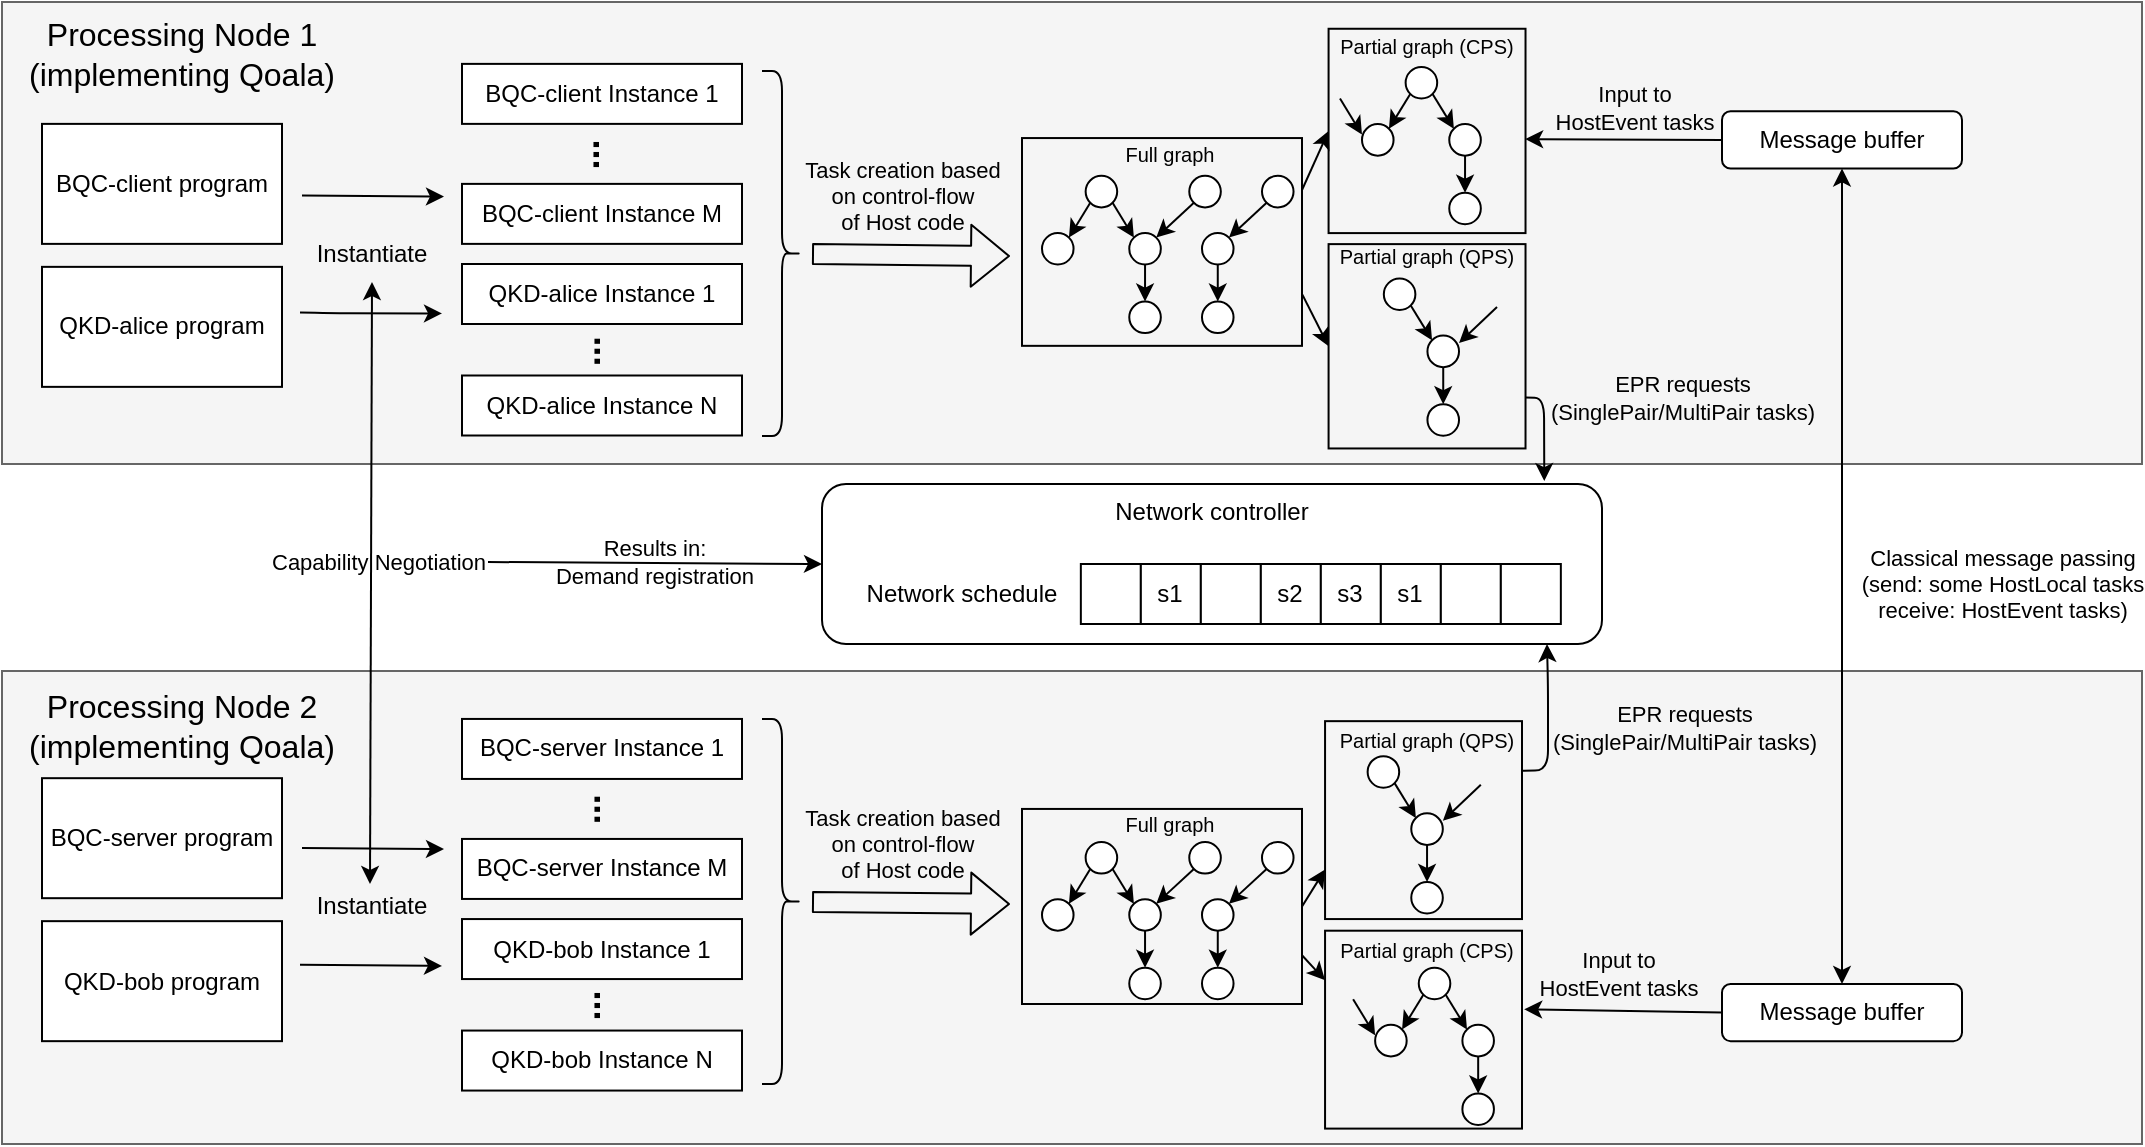 <mxfile scale="4" border="0">
    <diagram id="UjEy1tvKtEId8G43TPER" name="Page-1">
        <mxGraphModel dx="1253" dy="926" grid="1" gridSize="10" guides="1" tooltips="1" connect="1" arrows="1" fold="1" page="1" pageScale="1" pageWidth="850" pageHeight="1100" background="#ffffff" math="0" shadow="0">
            <root>
                <mxCell id="0"/>
                <mxCell id="1" parent="0"/>
                <mxCell id="115" value="" style="rounded=0;whiteSpace=wrap;html=1;fillColor=#f5f5f5;fontColor=#333333;strokeColor=#666666;" parent="1" vertex="1">
                    <mxGeometry x="80" y="393.5" width="1070" height="236.5" as="geometry"/>
                </mxCell>
                <mxCell id="114" value="" style="rounded=0;whiteSpace=wrap;html=1;fillColor=#f5f5f5;fontColor=#333333;strokeColor=#666666;" parent="1" vertex="1">
                    <mxGeometry x="80" y="59" width="1070" height="231" as="geometry"/>
                </mxCell>
                <mxCell id="2" value="BQC-client program" style="rounded=0;whiteSpace=wrap;html=1;" parent="1" vertex="1">
                    <mxGeometry x="100" y="119.94" width="120" height="60" as="geometry"/>
                </mxCell>
                <mxCell id="4" value="Capability Negotiation" style="endArrow=classic;startArrow=classic;html=1;labelBackgroundColor=none;" parent="1" edge="1">
                    <mxGeometry x="0.07" y="-3" width="50" height="50" relative="1" as="geometry">
                        <mxPoint x="264" y="500" as="sourcePoint"/>
                        <mxPoint x="265" y="199" as="targetPoint"/>
                        <mxPoint as="offset"/>
                    </mxGeometry>
                </mxCell>
                <mxCell id="5" value="BQC-client Instance 1" style="rounded=0;whiteSpace=wrap;html=1;" parent="1" vertex="1">
                    <mxGeometry x="310" y="89.94" width="140" height="30" as="geometry"/>
                </mxCell>
                <mxCell id="7" value="BQC-client Instance M" style="rounded=0;whiteSpace=wrap;html=1;" parent="1" vertex="1">
                    <mxGeometry x="310" y="149.94" width="140" height="30" as="geometry"/>
                </mxCell>
                <mxCell id="23" value="" style="ellipse;whiteSpace=wrap;html=1;aspect=fixed;fontSize=20;" parent="1" vertex="1">
                    <mxGeometry x="621.818" y="145.92" width="15.779" height="15.779" as="geometry"/>
                </mxCell>
                <mxCell id="24" value="" style="ellipse;whiteSpace=wrap;html=1;aspect=fixed;fontSize=20;" parent="1" vertex="1">
                    <mxGeometry x="600" y="174.491" width="15.779" height="15.779" as="geometry"/>
                </mxCell>
                <mxCell id="25" style="edgeStyle=none;html=1;exitX=0;exitY=1;exitDx=0;exitDy=0;entryX=1;entryY=0;entryDx=0;entryDy=0;fontSize=20;" parent="1" source="23" target="24" edge="1">
                    <mxGeometry relative="1" as="geometry"/>
                </mxCell>
                <mxCell id="26" value="" style="ellipse;whiteSpace=wrap;html=1;aspect=fixed;fontSize=20;" parent="1" vertex="1">
                    <mxGeometry x="643.636" y="174.491" width="15.779" height="15.779" as="geometry"/>
                </mxCell>
                <mxCell id="27" style="edgeStyle=none;html=1;exitX=1;exitY=1;exitDx=0;exitDy=0;entryX=0;entryY=0;entryDx=0;entryDy=0;fontSize=20;" parent="1" source="23" target="26" edge="1">
                    <mxGeometry relative="1" as="geometry"/>
                </mxCell>
                <mxCell id="28" style="edgeStyle=none;html=1;exitX=0;exitY=1;exitDx=0;exitDy=0;entryX=1;entryY=0;entryDx=0;entryDy=0;fontSize=20;" parent="1" source="29" target="26" edge="1">
                    <mxGeometry relative="1" as="geometry"/>
                </mxCell>
                <mxCell id="29" value="" style="ellipse;whiteSpace=wrap;html=1;aspect=fixed;fontSize=20;" parent="1" vertex="1">
                    <mxGeometry x="673.636" y="145.92" width="15.779" height="15.779" as="geometry"/>
                </mxCell>
                <mxCell id="30" value="" style="ellipse;whiteSpace=wrap;html=1;aspect=fixed;fontSize=20;" parent="1" vertex="1">
                    <mxGeometry x="643.636" y="208.777" width="15.779" height="15.779" as="geometry"/>
                </mxCell>
                <mxCell id="31" style="edgeStyle=none;html=1;exitX=0.5;exitY=1;exitDx=0;exitDy=0;entryX=0.5;entryY=0;entryDx=0;entryDy=0;fontSize=20;" parent="1" source="26" target="30" edge="1">
                    <mxGeometry relative="1" as="geometry"/>
                </mxCell>
                <mxCell id="33" value="" style="ellipse;whiteSpace=wrap;html=1;aspect=fixed;fontSize=20;" parent="1" vertex="1">
                    <mxGeometry x="679.996" y="174.491" width="15.779" height="15.779" as="geometry"/>
                </mxCell>
                <mxCell id="34" style="edgeStyle=none;html=1;exitX=0;exitY=1;exitDx=0;exitDy=0;entryX=1;entryY=0;entryDx=0;entryDy=0;fontSize=20;" parent="1" source="35" target="33" edge="1">
                    <mxGeometry relative="1" as="geometry"/>
                </mxCell>
                <mxCell id="35" value="" style="ellipse;whiteSpace=wrap;html=1;aspect=fixed;fontSize=20;" parent="1" vertex="1">
                    <mxGeometry x="709.996" y="145.92" width="15.779" height="15.779" as="geometry"/>
                </mxCell>
                <mxCell id="36" value="" style="ellipse;whiteSpace=wrap;html=1;aspect=fixed;fontSize=20;" parent="1" vertex="1">
                    <mxGeometry x="679.996" y="208.777" width="15.779" height="15.779" as="geometry"/>
                </mxCell>
                <mxCell id="37" style="edgeStyle=none;html=1;exitX=0.5;exitY=1;exitDx=0;exitDy=0;fontSize=20;" parent="1" source="33" target="36" edge="1">
                    <mxGeometry relative="1" as="geometry"/>
                </mxCell>
                <mxCell id="45" value="" style="ellipse;whiteSpace=wrap;html=1;aspect=fixed;fontSize=20;" parent="1" vertex="1">
                    <mxGeometry x="781.818" y="91.49" width="15.779" height="15.779" as="geometry"/>
                </mxCell>
                <mxCell id="46" value="" style="ellipse;whiteSpace=wrap;html=1;aspect=fixed;fontSize=20;" parent="1" vertex="1">
                    <mxGeometry x="760" y="120.061" width="15.779" height="15.779" as="geometry"/>
                </mxCell>
                <mxCell id="47" style="edgeStyle=none;html=1;exitX=0;exitY=1;exitDx=0;exitDy=0;entryX=1;entryY=0;entryDx=0;entryDy=0;fontSize=20;" parent="1" source="45" target="46" edge="1">
                    <mxGeometry relative="1" as="geometry"/>
                </mxCell>
                <mxCell id="48" value="" style="ellipse;whiteSpace=wrap;html=1;aspect=fixed;fontSize=20;" parent="1" vertex="1">
                    <mxGeometry x="803.636" y="120.061" width="15.779" height="15.779" as="geometry"/>
                </mxCell>
                <mxCell id="49" style="edgeStyle=none;html=1;exitX=1;exitY=1;exitDx=0;exitDy=0;entryX=0;entryY=0;entryDx=0;entryDy=0;fontSize=20;" parent="1" source="45" target="48" edge="1">
                    <mxGeometry relative="1" as="geometry"/>
                </mxCell>
                <mxCell id="50" value="" style="ellipse;whiteSpace=wrap;html=1;aspect=fixed;fontSize=20;" parent="1" vertex="1">
                    <mxGeometry x="803.636" y="154.347" width="15.779" height="15.779" as="geometry"/>
                </mxCell>
                <mxCell id="51" style="edgeStyle=none;html=1;exitX=0.5;exitY=1;exitDx=0;exitDy=0;entryX=0.5;entryY=0;entryDx=0;entryDy=0;fontSize=20;" parent="1" source="48" target="50" edge="1">
                    <mxGeometry relative="1" as="geometry"/>
                </mxCell>
                <mxCell id="52" value="" style="ellipse;whiteSpace=wrap;html=1;aspect=fixed;fontSize=20;" parent="1" vertex="1">
                    <mxGeometry x="770.908" y="197.23" width="15.779" height="15.779" as="geometry"/>
                </mxCell>
                <mxCell id="53" value="" style="ellipse;whiteSpace=wrap;html=1;aspect=fixed;fontSize=20;" parent="1" vertex="1">
                    <mxGeometry x="792.726" y="225.801" width="15.779" height="15.779" as="geometry"/>
                </mxCell>
                <mxCell id="54" style="edgeStyle=none;html=1;exitX=1;exitY=1;exitDx=0;exitDy=0;entryX=0;entryY=0;entryDx=0;entryDy=0;fontSize=20;" parent="1" source="52" target="53" edge="1">
                    <mxGeometry relative="1" as="geometry"/>
                </mxCell>
                <mxCell id="55" value="" style="ellipse;whiteSpace=wrap;html=1;aspect=fixed;fontSize=20;" parent="1" vertex="1">
                    <mxGeometry x="792.726" y="260.087" width="15.779" height="15.779" as="geometry"/>
                </mxCell>
                <mxCell id="56" style="edgeStyle=none;html=1;exitX=0.5;exitY=1;exitDx=0;exitDy=0;entryX=0.5;entryY=0;entryDx=0;entryDy=0;fontSize=20;" parent="1" source="53" target="55" edge="1">
                    <mxGeometry relative="1" as="geometry"/>
                </mxCell>
                <mxCell id="57" style="edgeStyle=none;html=1;exitX=0;exitY=1;exitDx=0;exitDy=0;entryX=1;entryY=0;entryDx=0;entryDy=0;fontSize=20;" parent="1" edge="1">
                    <mxGeometry relative="1" as="geometry">
                        <mxPoint x="827.51" y="211.55" as="sourcePoint"/>
                        <mxPoint x="808.51" y="229.55" as="targetPoint"/>
                    </mxGeometry>
                </mxCell>
                <mxCell id="59" style="edgeStyle=none;html=1;exitX=1;exitY=1;exitDx=0;exitDy=0;entryX=0;entryY=0;entryDx=0;entryDy=0;fontSize=20;" parent="1" edge="1">
                    <mxGeometry relative="1" as="geometry">
                        <mxPoint x="749" y="107.27" as="sourcePoint"/>
                        <mxPoint x="760" y="125.27" as="targetPoint"/>
                    </mxGeometry>
                </mxCell>
                <mxCell id="60" value="Classical message passing&lt;br&gt;(send: some HostLocal tasks&lt;br&gt;receive: HostEvent tasks)" style="endArrow=classic;startArrow=classic;html=1;entryX=0.5;entryY=1;entryDx=0;entryDy=0;exitX=0.5;exitY=0;exitDx=0;exitDy=0;labelBackgroundColor=none;" parent="1" source="63" target="61" edge="1">
                    <mxGeometry x="-0.019" y="-80" width="50" height="50" relative="1" as="geometry">
                        <mxPoint x="940" y="410" as="sourcePoint"/>
                        <mxPoint x="859.58" y="230" as="targetPoint"/>
                        <mxPoint as="offset"/>
                    </mxGeometry>
                </mxCell>
                <mxCell id="62" value="Input to &lt;br&gt;HostEvent tasks" style="edgeStyle=none;html=1;exitX=0;exitY=0.5;exitDx=0;exitDy=0;labelBackgroundColor=none;entryX=0.998;entryY=0.54;entryDx=0;entryDy=0;entryPerimeter=0;" parent="1" source="61" edge="1" target="156">
                    <mxGeometry x="-0.11" y="-16" relative="1" as="geometry">
                        <mxPoint x="860" y="127.55" as="targetPoint"/>
                        <mxPoint as="offset"/>
                    </mxGeometry>
                </mxCell>
                <mxCell id="61" value="Message buffer" style="rounded=1;whiteSpace=wrap;html=1;" parent="1" vertex="1">
                    <mxGeometry x="940" y="113.66" width="120" height="28.58" as="geometry"/>
                </mxCell>
                <mxCell id="63" value="Message buffer" style="rounded=1;whiteSpace=wrap;html=1;" parent="1" vertex="1">
                    <mxGeometry x="940" y="550" width="120" height="28.58" as="geometry"/>
                </mxCell>
                <mxCell id="67" value="Network controller" style="rounded=1;whiteSpace=wrap;html=1;verticalAlign=top;" parent="1" vertex="1">
                    <mxGeometry x="490" y="300" width="390" height="80" as="geometry"/>
                </mxCell>
                <mxCell id="68" value="Results in:&lt;br&gt;Demand registration" style="endArrow=classic;html=1;labelBackgroundColor=none;" parent="1" edge="1">
                    <mxGeometry width="50" height="50" relative="1" as="geometry">
                        <mxPoint x="323" y="339" as="sourcePoint"/>
                        <mxPoint x="490" y="340" as="targetPoint"/>
                        <mxPoint as="offset"/>
                    </mxGeometry>
                </mxCell>
                <mxCell id="70" value="" style="group" parent="1" vertex="1" connectable="0">
                    <mxGeometry x="619.42" y="340" width="240" height="30" as="geometry"/>
                </mxCell>
                <mxCell id="71" value="" style="rounded=0;whiteSpace=wrap;html=1;" parent="70" vertex="1">
                    <mxGeometry width="30" height="30" as="geometry"/>
                </mxCell>
                <mxCell id="72" value="s1" style="rounded=0;whiteSpace=wrap;html=1;" parent="70" vertex="1">
                    <mxGeometry x="30" width="30" height="30" as="geometry"/>
                </mxCell>
                <mxCell id="73" value="" style="rounded=0;whiteSpace=wrap;html=1;" parent="70" vertex="1">
                    <mxGeometry x="60" width="30" height="30" as="geometry"/>
                </mxCell>
                <mxCell id="74" value="s2" style="rounded=0;whiteSpace=wrap;html=1;" parent="70" vertex="1">
                    <mxGeometry x="90" width="30" height="30" as="geometry"/>
                </mxCell>
                <mxCell id="75" value="s3" style="rounded=0;whiteSpace=wrap;html=1;" parent="70" vertex="1">
                    <mxGeometry x="120" width="30" height="30" as="geometry"/>
                </mxCell>
                <mxCell id="76" value="s1" style="rounded=0;whiteSpace=wrap;html=1;" parent="70" vertex="1">
                    <mxGeometry x="150" width="30" height="30" as="geometry"/>
                </mxCell>
                <mxCell id="77" value="" style="rounded=0;whiteSpace=wrap;html=1;" parent="70" vertex="1">
                    <mxGeometry x="180" width="30" height="30" as="geometry"/>
                </mxCell>
                <mxCell id="78" value="" style="rounded=0;whiteSpace=wrap;html=1;" parent="70" vertex="1">
                    <mxGeometry x="210" width="30" height="30" as="geometry"/>
                </mxCell>
                <mxCell id="79" value="Network schedule" style="text;html=1;strokeColor=none;fillColor=none;align=center;verticalAlign=middle;whiteSpace=wrap;rounded=0;" parent="1" vertex="1">
                    <mxGeometry x="510" y="340" width="100" height="30" as="geometry"/>
                </mxCell>
                <mxCell id="81" value="" style="ellipse;whiteSpace=wrap;html=1;aspect=fixed;fontSize=20;" parent="1" vertex="1">
                    <mxGeometry x="621.818" y="479" width="15.779" height="15.779" as="geometry"/>
                </mxCell>
                <mxCell id="82" value="" style="ellipse;whiteSpace=wrap;html=1;aspect=fixed;fontSize=20;" parent="1" vertex="1">
                    <mxGeometry x="600" y="507.571" width="15.779" height="15.779" as="geometry"/>
                </mxCell>
                <mxCell id="83" style="edgeStyle=none;html=1;exitX=0;exitY=1;exitDx=0;exitDy=0;entryX=1;entryY=0;entryDx=0;entryDy=0;fontSize=20;" parent="1" source="81" target="82" edge="1">
                    <mxGeometry relative="1" as="geometry"/>
                </mxCell>
                <mxCell id="84" value="" style="ellipse;whiteSpace=wrap;html=1;aspect=fixed;fontSize=20;" parent="1" vertex="1">
                    <mxGeometry x="643.636" y="507.571" width="15.779" height="15.779" as="geometry"/>
                </mxCell>
                <mxCell id="85" style="edgeStyle=none;html=1;exitX=1;exitY=1;exitDx=0;exitDy=0;entryX=0;entryY=0;entryDx=0;entryDy=0;fontSize=20;" parent="1" source="81" target="84" edge="1">
                    <mxGeometry relative="1" as="geometry"/>
                </mxCell>
                <mxCell id="86" style="edgeStyle=none;html=1;exitX=0;exitY=1;exitDx=0;exitDy=0;entryX=1;entryY=0;entryDx=0;entryDy=0;fontSize=20;" parent="1" source="87" target="84" edge="1">
                    <mxGeometry relative="1" as="geometry"/>
                </mxCell>
                <mxCell id="87" value="" style="ellipse;whiteSpace=wrap;html=1;aspect=fixed;fontSize=20;" parent="1" vertex="1">
                    <mxGeometry x="673.636" y="479" width="15.779" height="15.779" as="geometry"/>
                </mxCell>
                <mxCell id="88" value="" style="ellipse;whiteSpace=wrap;html=1;aspect=fixed;fontSize=20;" parent="1" vertex="1">
                    <mxGeometry x="643.636" y="541.857" width="15.779" height="15.779" as="geometry"/>
                </mxCell>
                <mxCell id="89" style="edgeStyle=none;html=1;exitX=0.5;exitY=1;exitDx=0;exitDy=0;entryX=0.5;entryY=0;entryDx=0;entryDy=0;fontSize=20;" parent="1" source="84" target="88" edge="1">
                    <mxGeometry relative="1" as="geometry"/>
                </mxCell>
                <mxCell id="90" value="" style="ellipse;whiteSpace=wrap;html=1;aspect=fixed;fontSize=20;" parent="1" vertex="1">
                    <mxGeometry x="679.996" y="507.571" width="15.779" height="15.779" as="geometry"/>
                </mxCell>
                <mxCell id="91" style="edgeStyle=none;html=1;exitX=0;exitY=1;exitDx=0;exitDy=0;entryX=1;entryY=0;entryDx=0;entryDy=0;fontSize=20;" parent="1" source="92" target="90" edge="1">
                    <mxGeometry relative="1" as="geometry"/>
                </mxCell>
                <mxCell id="92" value="" style="ellipse;whiteSpace=wrap;html=1;aspect=fixed;fontSize=20;" parent="1" vertex="1">
                    <mxGeometry x="709.996" y="479" width="15.779" height="15.779" as="geometry"/>
                </mxCell>
                <mxCell id="93" value="" style="ellipse;whiteSpace=wrap;html=1;aspect=fixed;fontSize=20;" parent="1" vertex="1">
                    <mxGeometry x="679.996" y="541.857" width="15.779" height="15.779" as="geometry"/>
                </mxCell>
                <mxCell id="94" style="edgeStyle=none;html=1;exitX=0.5;exitY=1;exitDx=0;exitDy=0;fontSize=20;" parent="1" source="90" target="93" edge="1">
                    <mxGeometry relative="1" as="geometry"/>
                </mxCell>
                <mxCell id="95" value="" style="ellipse;whiteSpace=wrap;html=1;aspect=fixed;fontSize=20;" parent="1" vertex="1">
                    <mxGeometry x="788.378" y="541.86" width="15.779" height="15.779" as="geometry"/>
                </mxCell>
                <mxCell id="96" value="" style="ellipse;whiteSpace=wrap;html=1;aspect=fixed;fontSize=20;" parent="1" vertex="1">
                    <mxGeometry x="766.56" y="570.431" width="15.779" height="15.779" as="geometry"/>
                </mxCell>
                <mxCell id="97" style="edgeStyle=none;html=1;exitX=0;exitY=1;exitDx=0;exitDy=0;entryX=1;entryY=0;entryDx=0;entryDy=0;fontSize=20;" parent="1" source="95" target="96" edge="1">
                    <mxGeometry relative="1" as="geometry"/>
                </mxCell>
                <mxCell id="98" value="" style="ellipse;whiteSpace=wrap;html=1;aspect=fixed;fontSize=20;" parent="1" vertex="1">
                    <mxGeometry x="810.196" y="570.431" width="15.779" height="15.779" as="geometry"/>
                </mxCell>
                <mxCell id="99" style="edgeStyle=none;html=1;exitX=1;exitY=1;exitDx=0;exitDy=0;entryX=0;entryY=0;entryDx=0;entryDy=0;fontSize=20;" parent="1" source="95" target="98" edge="1">
                    <mxGeometry relative="1" as="geometry"/>
                </mxCell>
                <mxCell id="100" value="" style="ellipse;whiteSpace=wrap;html=1;aspect=fixed;fontSize=20;" parent="1" vertex="1">
                    <mxGeometry x="810.196" y="604.717" width="15.779" height="15.779" as="geometry"/>
                </mxCell>
                <mxCell id="101" style="edgeStyle=none;html=1;exitX=0.5;exitY=1;exitDx=0;exitDy=0;entryX=0.5;entryY=0;entryDx=0;entryDy=0;fontSize=20;" parent="1" source="98" target="100" edge="1">
                    <mxGeometry relative="1" as="geometry"/>
                </mxCell>
                <mxCell id="102" value="" style="ellipse;whiteSpace=wrap;html=1;aspect=fixed;fontSize=20;" parent="1" vertex="1">
                    <mxGeometry x="762.818" y="436.1" width="15.779" height="15.779" as="geometry"/>
                </mxCell>
                <mxCell id="103" value="" style="ellipse;whiteSpace=wrap;html=1;aspect=fixed;fontSize=20;" parent="1" vertex="1">
                    <mxGeometry x="784.636" y="464.671" width="15.779" height="15.779" as="geometry"/>
                </mxCell>
                <mxCell id="104" style="edgeStyle=none;html=1;exitX=1;exitY=1;exitDx=0;exitDy=0;entryX=0;entryY=0;entryDx=0;entryDy=0;fontSize=20;" parent="1" source="102" target="103" edge="1">
                    <mxGeometry relative="1" as="geometry"/>
                </mxCell>
                <mxCell id="105" value="" style="ellipse;whiteSpace=wrap;html=1;aspect=fixed;fontSize=20;" parent="1" vertex="1">
                    <mxGeometry x="784.636" y="498.957" width="15.779" height="15.779" as="geometry"/>
                </mxCell>
                <mxCell id="106" style="edgeStyle=none;html=1;exitX=0.5;exitY=1;exitDx=0;exitDy=0;entryX=0.5;entryY=0;entryDx=0;entryDy=0;fontSize=20;" parent="1" source="103" target="105" edge="1">
                    <mxGeometry relative="1" as="geometry"/>
                </mxCell>
                <mxCell id="107" style="edgeStyle=none;html=1;exitX=0;exitY=1;exitDx=0;exitDy=0;entryX=1;entryY=0;entryDx=0;entryDy=0;fontSize=20;" parent="1" edge="1">
                    <mxGeometry relative="1" as="geometry">
                        <mxPoint x="819.42" y="450.42" as="sourcePoint"/>
                        <mxPoint x="800.42" y="468.42" as="targetPoint"/>
                    </mxGeometry>
                </mxCell>
                <mxCell id="108" style="edgeStyle=none;html=1;exitX=1;exitY=1;exitDx=0;exitDy=0;entryX=0;entryY=0;entryDx=0;entryDy=0;fontSize=20;" parent="1" edge="1">
                    <mxGeometry relative="1" as="geometry">
                        <mxPoint x="755.56" y="557.64" as="sourcePoint"/>
                        <mxPoint x="766.56" y="575.64" as="targetPoint"/>
                    </mxGeometry>
                </mxCell>
                <mxCell id="109" value="Input to &lt;br&gt;HostEvent tasks" style="edgeStyle=none;html=1;exitX=0;exitY=0.5;exitDx=0;exitDy=0;labelBackgroundColor=none;entryX=1.011;entryY=0.397;entryDx=0;entryDy=0;entryPerimeter=0;" parent="1" source="63" edge="1" target="152">
                    <mxGeometry x="0.052" y="-18" relative="1" as="geometry">
                        <mxPoint x="870" y="564" as="targetPoint"/>
                        <mxPoint as="offset"/>
                        <mxPoint x="950" y="538.997" as="sourcePoint"/>
                    </mxGeometry>
                </mxCell>
                <mxCell id="112" value="Task creation based&lt;br&gt;on&amp;nbsp;control-flow &lt;br&gt;of Host code" style="shape=flexArrow;endArrow=classic;html=1;labelBackgroundColor=none;" parent="1" edge="1">
                    <mxGeometry x="-0.097" y="29" width="50" height="50" relative="1" as="geometry">
                        <mxPoint x="485" y="509" as="sourcePoint"/>
                        <mxPoint x="584" y="510" as="targetPoint"/>
                        <mxPoint as="offset"/>
                    </mxGeometry>
                </mxCell>
                <mxCell id="113" value="EPR requests&lt;br&gt;(SinglePair/MultiPair tasks)" style="endArrow=classic;html=1;entryX=0.75;entryY=1;entryDx=0;entryDy=0;labelBackgroundColor=none;exitX=1;exitY=0.25;exitDx=0;exitDy=0;edgeStyle=orthogonalEdgeStyle;" parent="1" edge="1" source="151">
                    <mxGeometry x="-0.114" y="-68" width="50" height="50" relative="1" as="geometry">
                        <mxPoint x="853" y="458" as="sourcePoint"/>
                        <mxPoint x="852.5" y="380" as="targetPoint"/>
                        <mxPoint as="offset"/>
                        <Array as="points">
                            <mxPoint x="853" y="443"/>
                            <mxPoint x="853" y="401"/>
                            <mxPoint x="853" y="401"/>
                        </Array>
                    </mxGeometry>
                </mxCell>
                <mxCell id="116" value="QKD-alice program" style="rounded=0;whiteSpace=wrap;html=1;" parent="1" vertex="1">
                    <mxGeometry x="100" y="191.43" width="120" height="60" as="geometry"/>
                </mxCell>
                <mxCell id="117" value="BQC-server program" style="rounded=0;whiteSpace=wrap;html=1;" parent="1" vertex="1">
                    <mxGeometry x="100" y="447.09" width="120" height="60" as="geometry"/>
                </mxCell>
                <mxCell id="118" value="QKD-bob program" style="rounded=0;whiteSpace=wrap;html=1;" parent="1" vertex="1">
                    <mxGeometry x="100" y="518.58" width="120" height="60" as="geometry"/>
                </mxCell>
                <mxCell id="119" value="QKD-alice Instance 1" style="rounded=0;whiteSpace=wrap;html=1;" parent="1" vertex="1">
                    <mxGeometry x="310" y="190" width="140" height="30" as="geometry"/>
                </mxCell>
                <mxCell id="120" value="QKD-alice Instance N" style="rounded=0;whiteSpace=wrap;html=1;" parent="1" vertex="1">
                    <mxGeometry x="310" y="245.75" width="140" height="30" as="geometry"/>
                </mxCell>
                <mxCell id="122" value="BQC-server Instance 1" style="rounded=0;whiteSpace=wrap;html=1;" parent="1" vertex="1">
                    <mxGeometry x="310" y="417.47" width="140" height="30" as="geometry"/>
                </mxCell>
                <mxCell id="123" value="BQC-server Instance M" style="rounded=0;whiteSpace=wrap;html=1;" parent="1" vertex="1">
                    <mxGeometry x="310" y="477.47" width="140" height="30" as="geometry"/>
                </mxCell>
                <mxCell id="124" value="QKD-bob Instance 1" style="rounded=0;whiteSpace=wrap;html=1;" parent="1" vertex="1">
                    <mxGeometry x="310" y="517.53" width="140" height="30" as="geometry"/>
                </mxCell>
                <mxCell id="125" value="QKD-bob Instance N" style="rounded=0;whiteSpace=wrap;html=1;" parent="1" vertex="1">
                    <mxGeometry x="310" y="573.28" width="140" height="30" as="geometry"/>
                </mxCell>
                <mxCell id="126" value="Processing Node 1 (implementing Qoala)" style="text;html=1;strokeColor=none;fillColor=none;align=center;verticalAlign=middle;whiteSpace=wrap;rounded=0;fontSize=16;" parent="1" vertex="1">
                    <mxGeometry x="80" y="70" width="180" height="30" as="geometry"/>
                </mxCell>
                <mxCell id="128" value="Processing Node 2 (implementing Qoala)" style="text;html=1;strokeColor=none;fillColor=none;align=center;verticalAlign=middle;whiteSpace=wrap;rounded=0;fontSize=16;" parent="1" vertex="1">
                    <mxGeometry x="80" y="406.1" width="180" height="30" as="geometry"/>
                </mxCell>
                <mxCell id="129" value="..." style="text;html=1;strokeColor=none;fillColor=none;align=center;verticalAlign=middle;whiteSpace=wrap;rounded=0;horizontal=0;fontStyle=1;fontSize=18;" parent="1" vertex="1">
                    <mxGeometry x="355" y="124.43" width="35" height="21.49" as="geometry"/>
                </mxCell>
                <mxCell id="130" value="..." style="text;html=1;strokeColor=none;fillColor=none;align=center;verticalAlign=middle;whiteSpace=wrap;rounded=0;horizontal=0;fontStyle=1;fontSize=18;" parent="1" vertex="1">
                    <mxGeometry x="355" y="222.83" width="35" height="21.49" as="geometry"/>
                </mxCell>
                <mxCell id="131" value="..." style="text;html=1;strokeColor=none;fillColor=none;align=center;verticalAlign=middle;whiteSpace=wrap;rounded=0;horizontal=0;fontStyle=1;fontSize=18;" parent="1" vertex="1">
                    <mxGeometry x="355" y="451.88" width="35" height="21.49" as="geometry"/>
                </mxCell>
                <mxCell id="132" value="..." style="text;html=1;strokeColor=none;fillColor=none;align=center;verticalAlign=middle;whiteSpace=wrap;rounded=0;horizontal=0;fontStyle=1;fontSize=18;" parent="1" vertex="1">
                    <mxGeometry x="355" y="550" width="35" height="21.49" as="geometry"/>
                </mxCell>
                <mxCell id="133" value="Instantiate" style="text;html=1;strokeColor=none;fillColor=none;align=center;verticalAlign=middle;whiteSpace=wrap;rounded=0;" parent="1" vertex="1">
                    <mxGeometry x="235" y="496.0" width="60" height="30" as="geometry"/>
                </mxCell>
                <mxCell id="134" value="" style="endArrow=classic;html=1;" parent="1" edge="1">
                    <mxGeometry width="50" height="50" relative="1" as="geometry">
                        <mxPoint x="229" y="540.42" as="sourcePoint"/>
                        <mxPoint x="300" y="540.95" as="targetPoint"/>
                    </mxGeometry>
                </mxCell>
                <mxCell id="136" value="" style="endArrow=classic;html=1;" parent="1" edge="1">
                    <mxGeometry width="50" height="50" relative="1" as="geometry">
                        <mxPoint x="230" y="482.0" as="sourcePoint"/>
                        <mxPoint x="301" y="482.53" as="targetPoint"/>
                    </mxGeometry>
                </mxCell>
                <mxCell id="140" value="Instantiate" style="text;html=1;strokeColor=none;fillColor=none;align=center;verticalAlign=middle;whiteSpace=wrap;rounded=0;" parent="1" vertex="1">
                    <mxGeometry x="235" y="169.78" width="60" height="30" as="geometry"/>
                </mxCell>
                <mxCell id="141" value="" style="endArrow=classic;html=1;" parent="1" edge="1">
                    <mxGeometry width="50" height="50" relative="1" as="geometry">
                        <mxPoint x="229" y="214.2" as="sourcePoint"/>
                        <mxPoint x="300" y="214.73" as="targetPoint"/>
                        <Array as="points">
                            <mxPoint x="244" y="214.57"/>
                        </Array>
                    </mxGeometry>
                </mxCell>
                <mxCell id="142" value="" style="endArrow=classic;html=1;" parent="1" edge="1">
                    <mxGeometry width="50" height="50" relative="1" as="geometry">
                        <mxPoint x="230" y="155.78" as="sourcePoint"/>
                        <mxPoint x="301" y="156.31" as="targetPoint"/>
                    </mxGeometry>
                </mxCell>
                <mxCell id="144" value="Full graph" style="text;html=1;strokeColor=none;fillColor=none;align=center;verticalAlign=middle;whiteSpace=wrap;rounded=0;fontSize=10;" vertex="1" parent="1">
                    <mxGeometry x="633.38" y="124.43" width="62.4" height="21.49" as="geometry"/>
                </mxCell>
                <mxCell id="145" value="Partial graph (CPS)" style="text;html=1;strokeColor=none;fillColor=none;align=center;verticalAlign=middle;whiteSpace=wrap;rounded=0;fontSize=10;" vertex="1" parent="1">
                    <mxGeometry x="736.04" y="70" width="112.98" height="21.49" as="geometry"/>
                </mxCell>
                <mxCell id="151" value="" style="rounded=0;whiteSpace=wrap;html=1;fontSize=10;fillColor=none;" vertex="1" parent="1">
                    <mxGeometry x="741.53" y="418.58" width="98.47" height="98.95" as="geometry"/>
                </mxCell>
                <mxCell id="146" value="Partial graph (QPS)" style="text;html=1;strokeColor=none;fillColor=none;align=center;verticalAlign=middle;whiteSpace=wrap;rounded=0;fontSize=10;" vertex="1" parent="1">
                    <mxGeometry x="736.04" y="175.74" width="112.98" height="21.49" as="geometry"/>
                </mxCell>
                <mxCell id="152" value="" style="rounded=0;whiteSpace=wrap;html=1;fontSize=10;fillColor=none;" vertex="1" parent="1">
                    <mxGeometry x="741.53" y="523.35" width="98.47" height="98.95" as="geometry"/>
                </mxCell>
                <mxCell id="147" value="Full graph" style="text;html=1;strokeColor=none;fillColor=none;align=center;verticalAlign=middle;whiteSpace=wrap;rounded=0;fontSize=10;" vertex="1" parent="1">
                    <mxGeometry x="633.38" y="459.01" width="62.4" height="21.49" as="geometry"/>
                </mxCell>
                <mxCell id="148" value="Partial graph (QPS)" style="text;html=1;strokeColor=none;fillColor=none;align=center;verticalAlign=middle;whiteSpace=wrap;rounded=0;fontSize=10;" vertex="1" parent="1">
                    <mxGeometry x="736.04" y="417.47" width="112.98" height="21.49" as="geometry"/>
                </mxCell>
                <mxCell id="149" value="Partial graph (CPS)" style="text;html=1;strokeColor=none;fillColor=none;align=center;verticalAlign=middle;whiteSpace=wrap;rounded=0;fontSize=10;" vertex="1" parent="1">
                    <mxGeometry x="736.04" y="521.78" width="112.98" height="21.49" as="geometry"/>
                </mxCell>
                <mxCell id="157" value="" style="rounded=0;whiteSpace=wrap;html=1;fontSize=10;fillColor=none;" vertex="1" parent="1">
                    <mxGeometry x="743.29" y="180.06" width="98.47" height="102.17" as="geometry"/>
                </mxCell>
                <mxCell id="153" style="edgeStyle=none;html=1;exitX=1;exitY=0.5;exitDx=0;exitDy=0;entryX=0;entryY=0.75;entryDx=0;entryDy=0;fontSize=10;" edge="1" parent="1" source="150" target="151">
                    <mxGeometry relative="1" as="geometry"/>
                </mxCell>
                <mxCell id="154" style="edgeStyle=none;html=1;exitX=1;exitY=0.75;exitDx=0;exitDy=0;entryX=0;entryY=0.25;entryDx=0;entryDy=0;fontSize=10;" edge="1" parent="1" source="150" target="152">
                    <mxGeometry relative="1" as="geometry"/>
                </mxCell>
                <mxCell id="150" value="" style="rounded=0;whiteSpace=wrap;html=1;fontSize=10;fillColor=none;" vertex="1" parent="1">
                    <mxGeometry x="590" y="462.47" width="140" height="97.53" as="geometry"/>
                </mxCell>
                <mxCell id="164" style="html=1;exitX=1;exitY=0.25;exitDx=0;exitDy=0;entryX=0;entryY=0.5;entryDx=0;entryDy=0;labelBackgroundColor=none;fontSize=10;" edge="1" parent="1" source="155" target="156">
                    <mxGeometry relative="1" as="geometry"/>
                </mxCell>
                <mxCell id="165" style="edgeStyle=none;html=1;exitX=1;exitY=0.75;exitDx=0;exitDy=0;entryX=0;entryY=0.5;entryDx=0;entryDy=0;labelBackgroundColor=none;fontSize=10;" edge="1" parent="1" source="155" target="157">
                    <mxGeometry relative="1" as="geometry"/>
                </mxCell>
                <mxCell id="155" value="" style="rounded=0;whiteSpace=wrap;html=1;fontSize=10;fillColor=none;" vertex="1" parent="1">
                    <mxGeometry x="590" y="127.03" width="140" height="103.89" as="geometry"/>
                </mxCell>
                <mxCell id="156" value="" style="rounded=0;whiteSpace=wrap;html=1;fontSize=10;fillColor=none;" vertex="1" parent="1">
                    <mxGeometry x="743.29" y="72.38" width="98.47" height="102.17" as="geometry"/>
                </mxCell>
                <mxCell id="159" value="" style="shape=curlyBracket;whiteSpace=wrap;html=1;rounded=1;flipH=1;labelPosition=right;verticalLabelPosition=middle;align=left;verticalAlign=middle;fontSize=10;fillColor=none;" vertex="1" parent="1">
                    <mxGeometry x="460" y="417.47" width="20" height="182.53" as="geometry"/>
                </mxCell>
                <mxCell id="161" value="&lt;span style=&quot;font-size: 11px;&quot;&gt;EPR requests&lt;/span&gt;&lt;br style=&quot;border-color: var(--border-color); font-size: 11px;&quot;&gt;&lt;span style=&quot;font-size: 11px;&quot;&gt;(SinglePair/MultiPair tasks)&lt;/span&gt;" style="endArrow=classic;html=1;fontSize=10;entryX=0.926;entryY=-0.018;entryDx=0;entryDy=0;entryPerimeter=0;exitX=1;exitY=0.75;exitDx=0;exitDy=0;labelBackgroundColor=none;" edge="1" parent="1" source="157" target="67">
                    <mxGeometry x="-0.627" y="69" width="50" height="50" relative="1" as="geometry">
                        <mxPoint x="854" y="210" as="sourcePoint"/>
                        <mxPoint x="860" y="240" as="targetPoint"/>
                        <Array as="points">
                            <mxPoint x="851" y="257"/>
                        </Array>
                        <mxPoint as="offset"/>
                    </mxGeometry>
                </mxCell>
                <mxCell id="162" value="Task creation based&lt;br&gt;on&amp;nbsp;control-flow &lt;br&gt;of Host code" style="shape=flexArrow;endArrow=classic;html=1;labelBackgroundColor=none;" edge="1" parent="1">
                    <mxGeometry x="-0.097" y="29" width="50" height="50" relative="1" as="geometry">
                        <mxPoint x="485" y="185.04" as="sourcePoint"/>
                        <mxPoint x="584" y="186.04" as="targetPoint"/>
                        <mxPoint as="offset"/>
                    </mxGeometry>
                </mxCell>
                <mxCell id="163" value="" style="shape=curlyBracket;whiteSpace=wrap;html=1;rounded=1;flipH=1;labelPosition=right;verticalLabelPosition=middle;align=left;verticalAlign=middle;fontSize=10;fillColor=none;" vertex="1" parent="1">
                    <mxGeometry x="460" y="93.51" width="20" height="182.53" as="geometry"/>
                </mxCell>
            </root>
        </mxGraphModel>
    </diagram>
</mxfile>